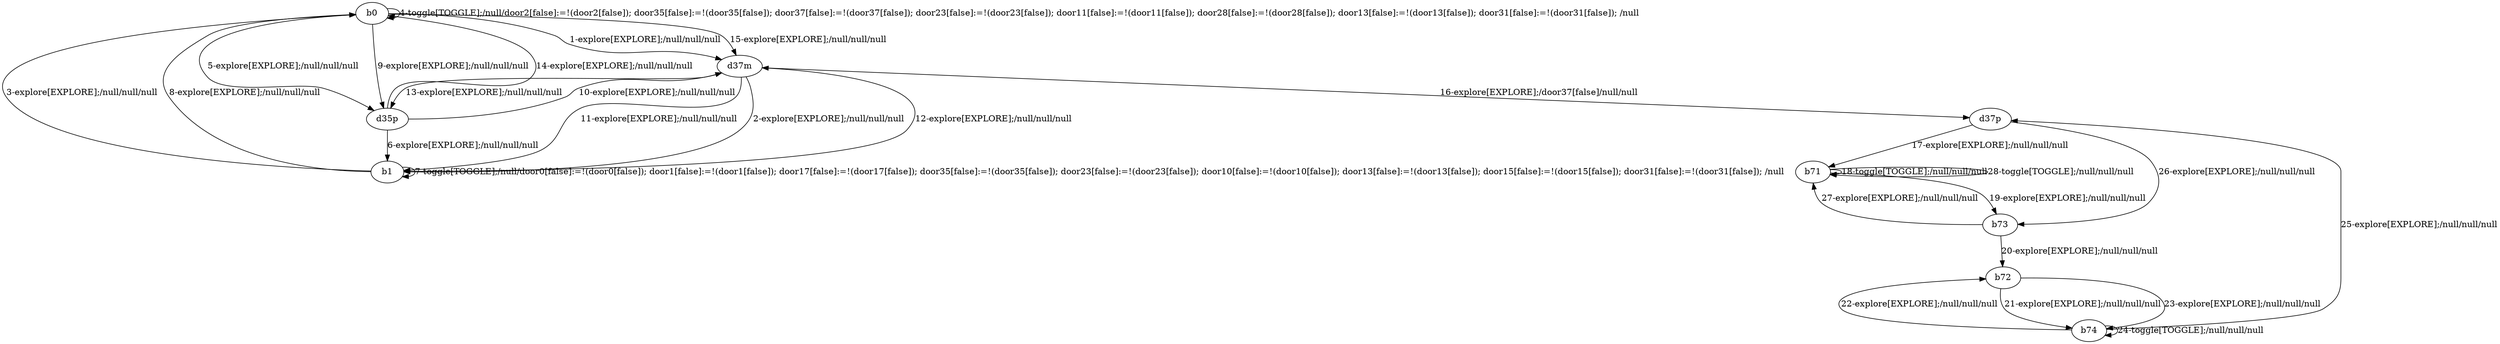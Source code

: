 # Total number of goals covered by this test: 3
# b71 --> b73
# b73 --> b71
# b73 --> b72

digraph g {
"b0" -> "d37m" [label = "1-explore[EXPLORE];/null/null/null"];
"d37m" -> "b1" [label = "2-explore[EXPLORE];/null/null/null"];
"b1" -> "b0" [label = "3-explore[EXPLORE];/null/null/null"];
"b0" -> "b0" [label = "4-toggle[TOGGLE];/null/door2[false]:=!(door2[false]); door35[false]:=!(door35[false]); door37[false]:=!(door37[false]); door23[false]:=!(door23[false]); door11[false]:=!(door11[false]); door28[false]:=!(door28[false]); door13[false]:=!(door13[false]); door31[false]:=!(door31[false]); /null"];
"b0" -> "d35p" [label = "5-explore[EXPLORE];/null/null/null"];
"d35p" -> "b1" [label = "6-explore[EXPLORE];/null/null/null"];
"b1" -> "b1" [label = "7-toggle[TOGGLE];/null/door0[false]:=!(door0[false]); door1[false]:=!(door1[false]); door17[false]:=!(door17[false]); door35[false]:=!(door35[false]); door23[false]:=!(door23[false]); door10[false]:=!(door10[false]); door13[false]:=!(door13[false]); door15[false]:=!(door15[false]); door31[false]:=!(door31[false]); /null"];
"b1" -> "b0" [label = "8-explore[EXPLORE];/null/null/null"];
"b0" -> "d35p" [label = "9-explore[EXPLORE];/null/null/null"];
"d35p" -> "d37m" [label = "10-explore[EXPLORE];/null/null/null"];
"d37m" -> "b1" [label = "11-explore[EXPLORE];/null/null/null"];
"b1" -> "d37m" [label = "12-explore[EXPLORE];/null/null/null"];
"d37m" -> "d35p" [label = "13-explore[EXPLORE];/null/null/null"];
"d35p" -> "b0" [label = "14-explore[EXPLORE];/null/null/null"];
"b0" -> "d37m" [label = "15-explore[EXPLORE];/null/null/null"];
"d37m" -> "d37p" [label = "16-explore[EXPLORE];/door37[false]/null/null"];
"d37p" -> "b71" [label = "17-explore[EXPLORE];/null/null/null"];
"b71" -> "b71" [label = "18-toggle[TOGGLE];/null/null/null"];
"b71" -> "b73" [label = "19-explore[EXPLORE];/null/null/null"];
"b73" -> "b72" [label = "20-explore[EXPLORE];/null/null/null"];
"b72" -> "b74" [label = "21-explore[EXPLORE];/null/null/null"];
"b74" -> "b72" [label = "22-explore[EXPLORE];/null/null/null"];
"b72" -> "b74" [label = "23-explore[EXPLORE];/null/null/null"];
"b74" -> "b74" [label = "24-toggle[TOGGLE];/null/null/null"];
"b74" -> "d37p" [label = "25-explore[EXPLORE];/null/null/null"];
"d37p" -> "b73" [label = "26-explore[EXPLORE];/null/null/null"];
"b73" -> "b71" [label = "27-explore[EXPLORE];/null/null/null"];
"b71" -> "b71" [label = "28-toggle[TOGGLE];/null/null/null"];
}